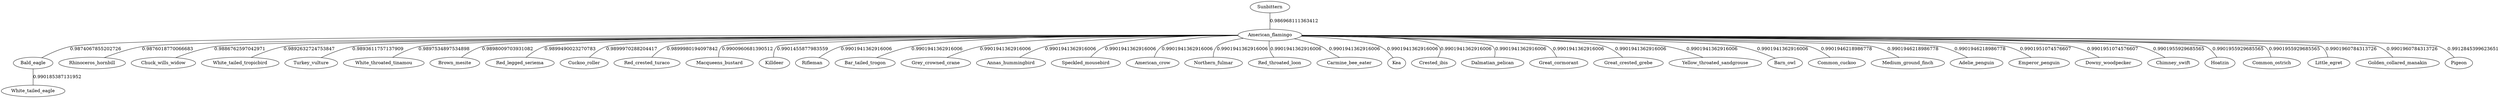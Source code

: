 strict graph {
  "Sunbittern";
  "American_flamingo";
  "Bald_eagle";
  "Rhinoceros_hornbill";
  "Chuck_wills_widow";
  "White_tailed_tropicbird";
  "Turkey_vulture";
  "White_throated_tinamou";
  "Brown_mesite";
  "Red_legged_seriema";
  "Cuckoo_roller";
  "Red_crested_turaco";
  "Macqueens_bustard";
  "Killdeer";
  "White_tailed_eagle";
  "Rifleman";
  "Bar_tailed_trogon";
  "Grey_crowned_crane";
  "Annas_hummingbird";
  "Speckled_mousebird";
  "American_crow";
  "Northern_fulmar";
  "Red_throated_loon";
  "Carmine_bee_eater";
  "Kea";
  "Crested_ibis";
  "Dalmatian_pelican";
  "Great_cormorant";
  "Great_crested_grebe";
  "Yellow_throated_sandgrouse";
  "Barn_owl";
  "Common_cuckoo";
  "Medium_ground_finch";
  "Adelie_penguin";
  "Emperor_penguin";
  "Downy_woodpecker";
  "Chimney_swift";
  "Hoatzin";
  "Common_ostrich";
  "Little_egret";
  "Golden_collared_manakin";
  "Pigeon";
  "Sunbittern" -- "American_flamingo" [label="0.986968111363412"];
  "American_flamingo" -- "Bald_eagle" [label="0.9874067855202726"];
  "American_flamingo" -- "Rhinoceros_hornbill" [label="0.9876018770066683"];
  "American_flamingo" -- "Chuck_wills_widow" [label="0.9886762597042971"];
  "American_flamingo" -- "White_tailed_tropicbird" [label="0.9892632724753847"];
  "American_flamingo" -- "Turkey_vulture" [label="0.9893611757137909"];
  "American_flamingo" -- "White_throated_tinamou" [label="0.9897534897534898"];
  "American_flamingo" -- "Brown_mesite" [label="0.9898009703931082"];
  "American_flamingo" -- "Red_legged_seriema" [label="0.9899490023270783"];
  "American_flamingo" -- "Cuckoo_roller" [label="0.9899970288204417"];
  "American_flamingo" -- "Red_crested_turaco" [label="0.9899980194097842"];
  "American_flamingo" -- "Macqueens_bustard" [label="0.9900960681390512"];
  "American_flamingo" -- "Killdeer" [label="0.9901455877983559"];
  "American_flamingo" -- "Rifleman" [label="0.9901941362916006"];
  "American_flamingo" -- "Bar_tailed_trogon" [label="0.9901941362916006"];
  "American_flamingo" -- "Grey_crowned_crane" [label="0.9901941362916006"];
  "American_flamingo" -- "Annas_hummingbird" [label="0.9901941362916006"];
  "American_flamingo" -- "Speckled_mousebird" [label="0.9901941362916006"];
  "American_flamingo" -- "American_crow" [label="0.9901941362916006"];
  "American_flamingo" -- "Northern_fulmar" [label="0.9901941362916006"];
  "American_flamingo" -- "Red_throated_loon" [label="0.9901941362916006"];
  "American_flamingo" -- "Carmine_bee_eater" [label="0.9901941362916006"];
  "American_flamingo" -- "Kea" [label="0.9901941362916006"];
  "American_flamingo" -- "Crested_ibis" [label="0.9901941362916006"];
  "American_flamingo" -- "Dalmatian_pelican" [label="0.9901941362916006"];
  "American_flamingo" -- "Great_cormorant" [label="0.9901941362916006"];
  "American_flamingo" -- "Great_crested_grebe" [label="0.9901941362916006"];
  "American_flamingo" -- "Yellow_throated_sandgrouse" [label="0.9901941362916006"];
  "American_flamingo" -- "Barn_owl" [label="0.9901941362916006"];
  "American_flamingo" -- "Common_cuckoo" [label="0.9901946218986778"];
  "American_flamingo" -- "Medium_ground_finch" [label="0.9901946218986778"];
  "American_flamingo" -- "Adelie_penguin" [label="0.9901946218986778"];
  "American_flamingo" -- "Emperor_penguin" [label="0.9901951074576607"];
  "American_flamingo" -- "Downy_woodpecker" [label="0.9901951074576607"];
  "American_flamingo" -- "Chimney_swift" [label="0.9901955929685565"];
  "American_flamingo" -- "Hoatzin" [label="0.9901955929685565"];
  "American_flamingo" -- "Common_ostrich" [label="0.9901955929685565"];
  "American_flamingo" -- "Little_egret" [label="0.9901960784313726"];
  "American_flamingo" -- "Golden_collared_manakin" [label="0.9901960784313726"];
  "American_flamingo" -- "Pigeon" [label="0.9912845399623651"];
  "Bald_eagle" -- "White_tailed_eagle" [label="0.990185387131952"];
}